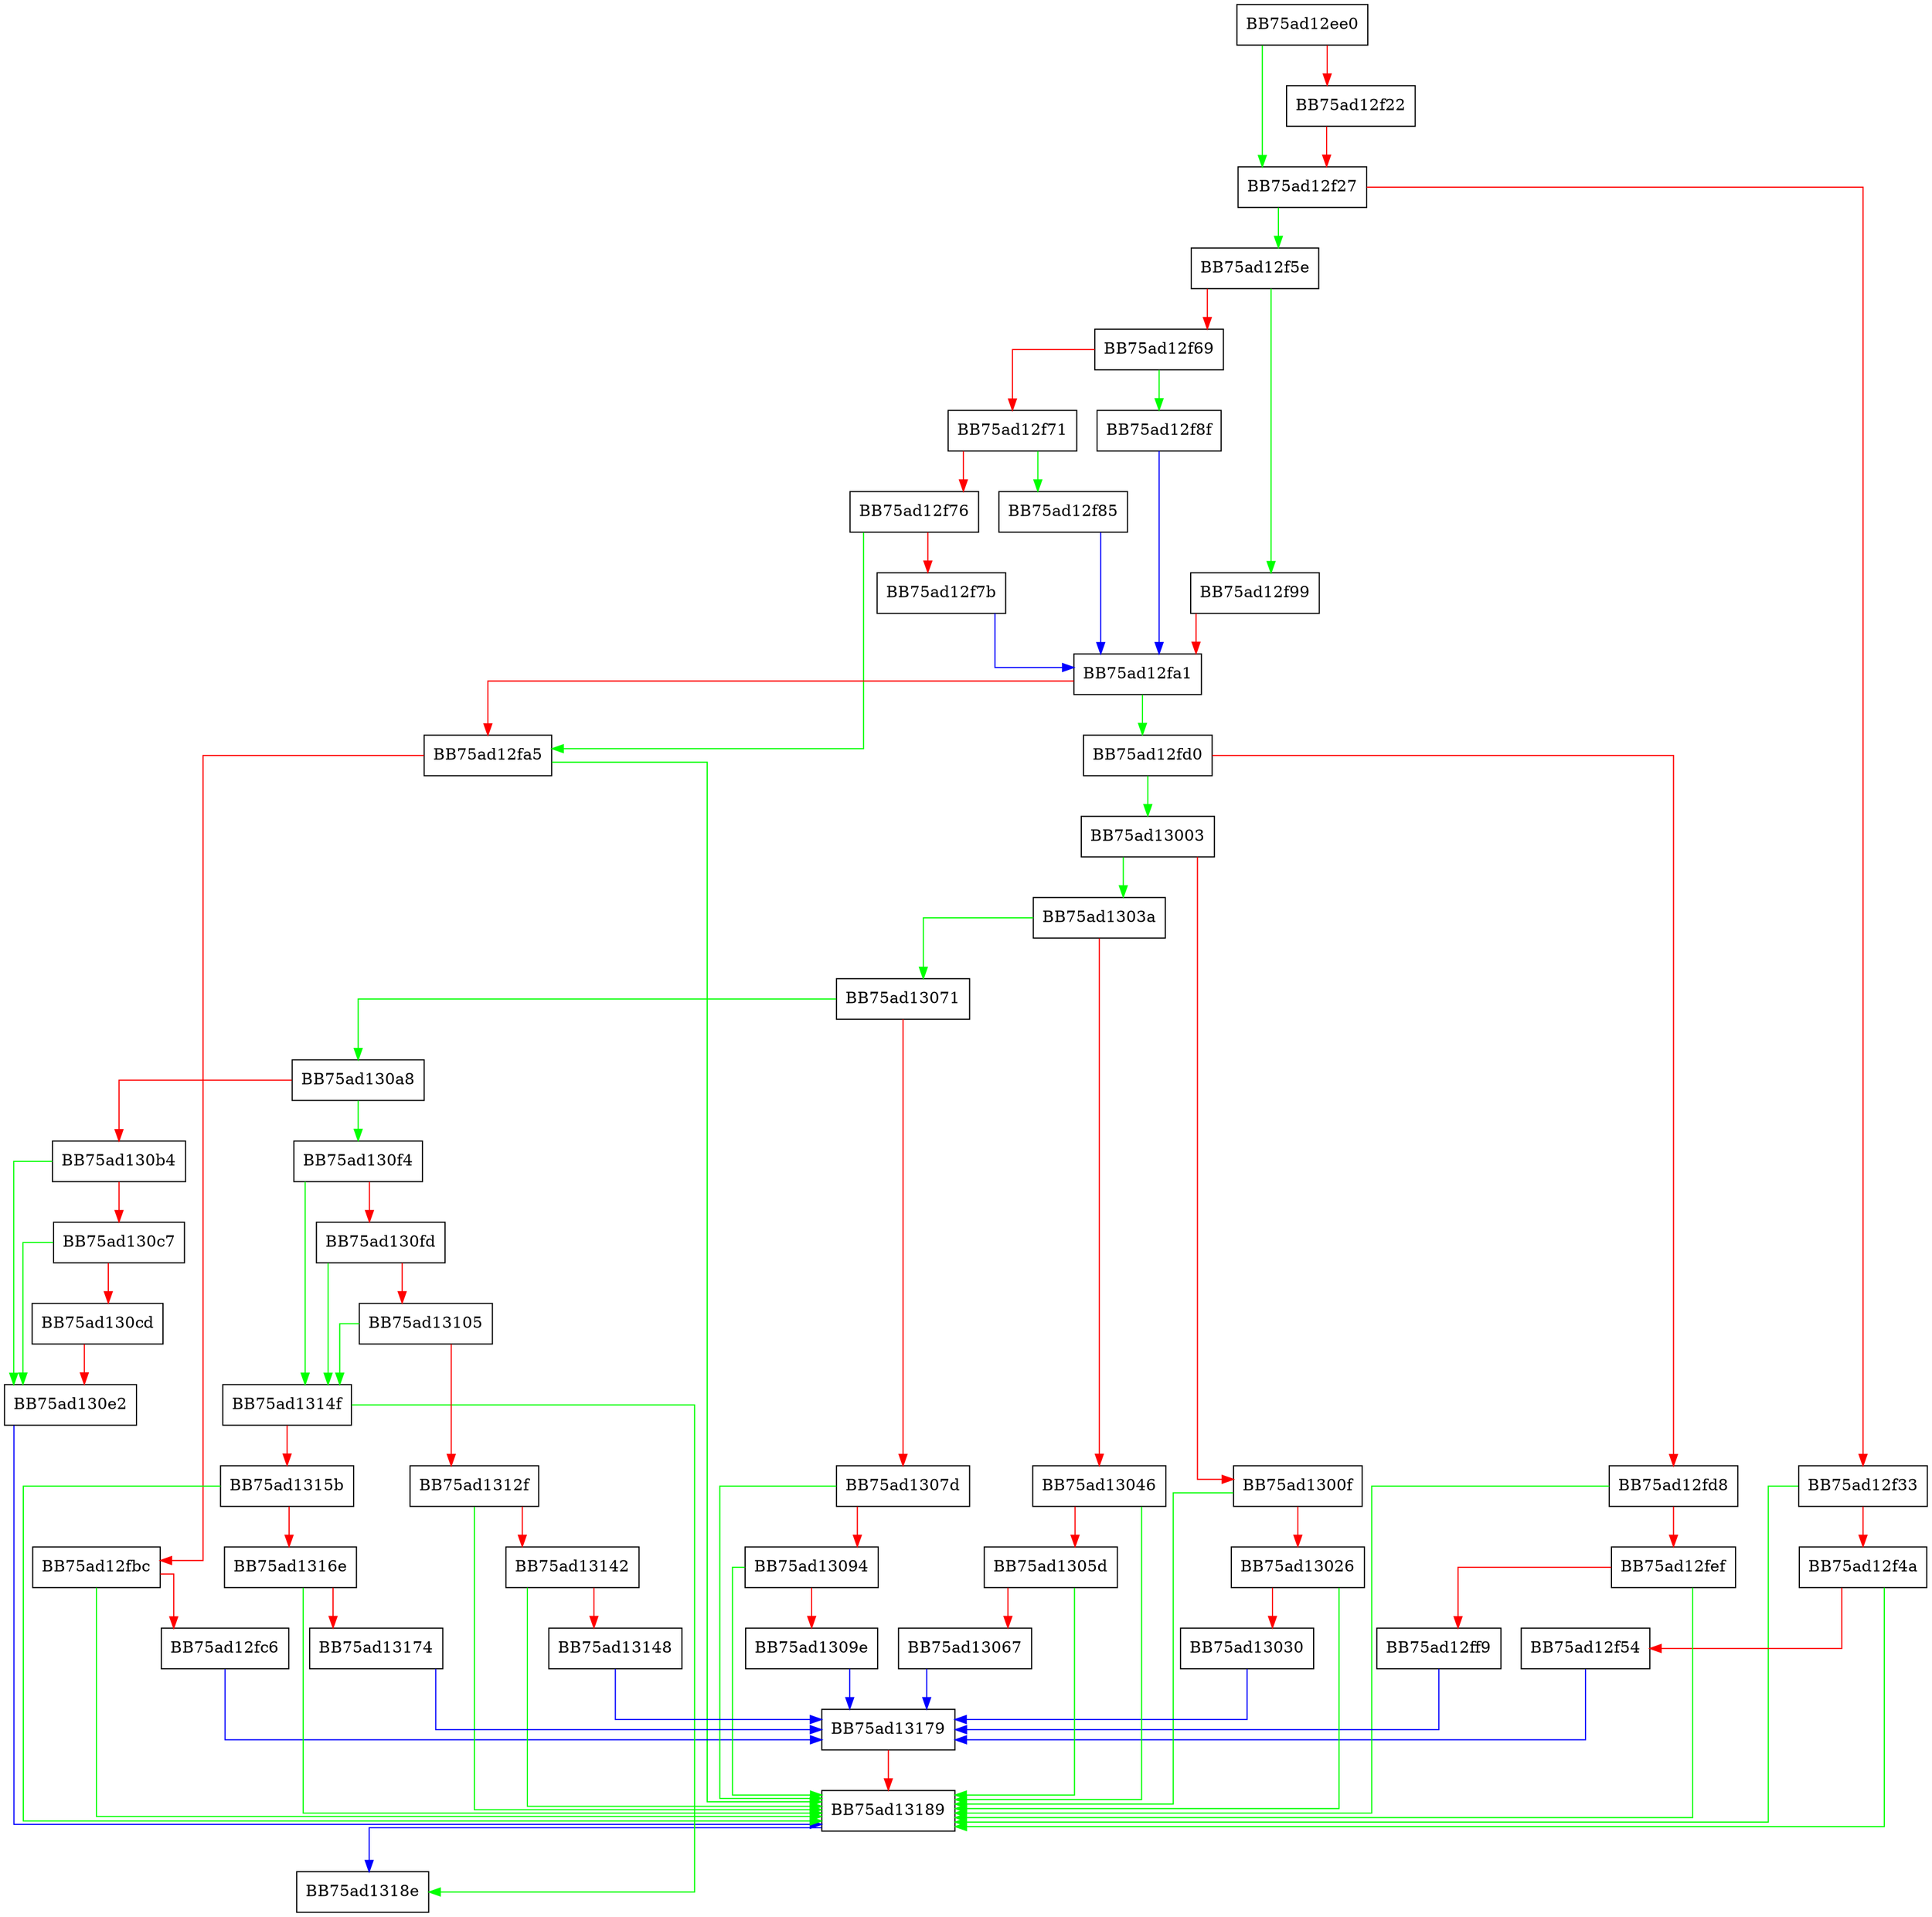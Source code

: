 digraph Unpack {
  node [shape="box"];
  graph [splines=ortho];
  BB75ad12ee0 -> BB75ad12f27 [color="green"];
  BB75ad12ee0 -> BB75ad12f22 [color="red"];
  BB75ad12f22 -> BB75ad12f27 [color="red"];
  BB75ad12f27 -> BB75ad12f5e [color="green"];
  BB75ad12f27 -> BB75ad12f33 [color="red"];
  BB75ad12f33 -> BB75ad13189 [color="green"];
  BB75ad12f33 -> BB75ad12f4a [color="red"];
  BB75ad12f4a -> BB75ad13189 [color="green"];
  BB75ad12f4a -> BB75ad12f54 [color="red"];
  BB75ad12f54 -> BB75ad13179 [color="blue"];
  BB75ad12f5e -> BB75ad12f99 [color="green"];
  BB75ad12f5e -> BB75ad12f69 [color="red"];
  BB75ad12f69 -> BB75ad12f8f [color="green"];
  BB75ad12f69 -> BB75ad12f71 [color="red"];
  BB75ad12f71 -> BB75ad12f85 [color="green"];
  BB75ad12f71 -> BB75ad12f76 [color="red"];
  BB75ad12f76 -> BB75ad12fa5 [color="green"];
  BB75ad12f76 -> BB75ad12f7b [color="red"];
  BB75ad12f7b -> BB75ad12fa1 [color="blue"];
  BB75ad12f85 -> BB75ad12fa1 [color="blue"];
  BB75ad12f8f -> BB75ad12fa1 [color="blue"];
  BB75ad12f99 -> BB75ad12fa1 [color="red"];
  BB75ad12fa1 -> BB75ad12fd0 [color="green"];
  BB75ad12fa1 -> BB75ad12fa5 [color="red"];
  BB75ad12fa5 -> BB75ad13189 [color="green"];
  BB75ad12fa5 -> BB75ad12fbc [color="red"];
  BB75ad12fbc -> BB75ad13189 [color="green"];
  BB75ad12fbc -> BB75ad12fc6 [color="red"];
  BB75ad12fc6 -> BB75ad13179 [color="blue"];
  BB75ad12fd0 -> BB75ad13003 [color="green"];
  BB75ad12fd0 -> BB75ad12fd8 [color="red"];
  BB75ad12fd8 -> BB75ad13189 [color="green"];
  BB75ad12fd8 -> BB75ad12fef [color="red"];
  BB75ad12fef -> BB75ad13189 [color="green"];
  BB75ad12fef -> BB75ad12ff9 [color="red"];
  BB75ad12ff9 -> BB75ad13179 [color="blue"];
  BB75ad13003 -> BB75ad1303a [color="green"];
  BB75ad13003 -> BB75ad1300f [color="red"];
  BB75ad1300f -> BB75ad13189 [color="green"];
  BB75ad1300f -> BB75ad13026 [color="red"];
  BB75ad13026 -> BB75ad13189 [color="green"];
  BB75ad13026 -> BB75ad13030 [color="red"];
  BB75ad13030 -> BB75ad13179 [color="blue"];
  BB75ad1303a -> BB75ad13071 [color="green"];
  BB75ad1303a -> BB75ad13046 [color="red"];
  BB75ad13046 -> BB75ad13189 [color="green"];
  BB75ad13046 -> BB75ad1305d [color="red"];
  BB75ad1305d -> BB75ad13189 [color="green"];
  BB75ad1305d -> BB75ad13067 [color="red"];
  BB75ad13067 -> BB75ad13179 [color="blue"];
  BB75ad13071 -> BB75ad130a8 [color="green"];
  BB75ad13071 -> BB75ad1307d [color="red"];
  BB75ad1307d -> BB75ad13189 [color="green"];
  BB75ad1307d -> BB75ad13094 [color="red"];
  BB75ad13094 -> BB75ad13189 [color="green"];
  BB75ad13094 -> BB75ad1309e [color="red"];
  BB75ad1309e -> BB75ad13179 [color="blue"];
  BB75ad130a8 -> BB75ad130f4 [color="green"];
  BB75ad130a8 -> BB75ad130b4 [color="red"];
  BB75ad130b4 -> BB75ad130e2 [color="green"];
  BB75ad130b4 -> BB75ad130c7 [color="red"];
  BB75ad130c7 -> BB75ad130e2 [color="green"];
  BB75ad130c7 -> BB75ad130cd [color="red"];
  BB75ad130cd -> BB75ad130e2 [color="red"];
  BB75ad130e2 -> BB75ad13189 [color="blue"];
  BB75ad130f4 -> BB75ad1314f [color="green"];
  BB75ad130f4 -> BB75ad130fd [color="red"];
  BB75ad130fd -> BB75ad1314f [color="green"];
  BB75ad130fd -> BB75ad13105 [color="red"];
  BB75ad13105 -> BB75ad1314f [color="green"];
  BB75ad13105 -> BB75ad1312f [color="red"];
  BB75ad1312f -> BB75ad13189 [color="green"];
  BB75ad1312f -> BB75ad13142 [color="red"];
  BB75ad13142 -> BB75ad13189 [color="green"];
  BB75ad13142 -> BB75ad13148 [color="red"];
  BB75ad13148 -> BB75ad13179 [color="blue"];
  BB75ad1314f -> BB75ad1318e [color="green"];
  BB75ad1314f -> BB75ad1315b [color="red"];
  BB75ad1315b -> BB75ad13189 [color="green"];
  BB75ad1315b -> BB75ad1316e [color="red"];
  BB75ad1316e -> BB75ad13189 [color="green"];
  BB75ad1316e -> BB75ad13174 [color="red"];
  BB75ad13174 -> BB75ad13179 [color="blue"];
  BB75ad13179 -> BB75ad13189 [color="red"];
  BB75ad13189 -> BB75ad1318e [color="blue"];
}